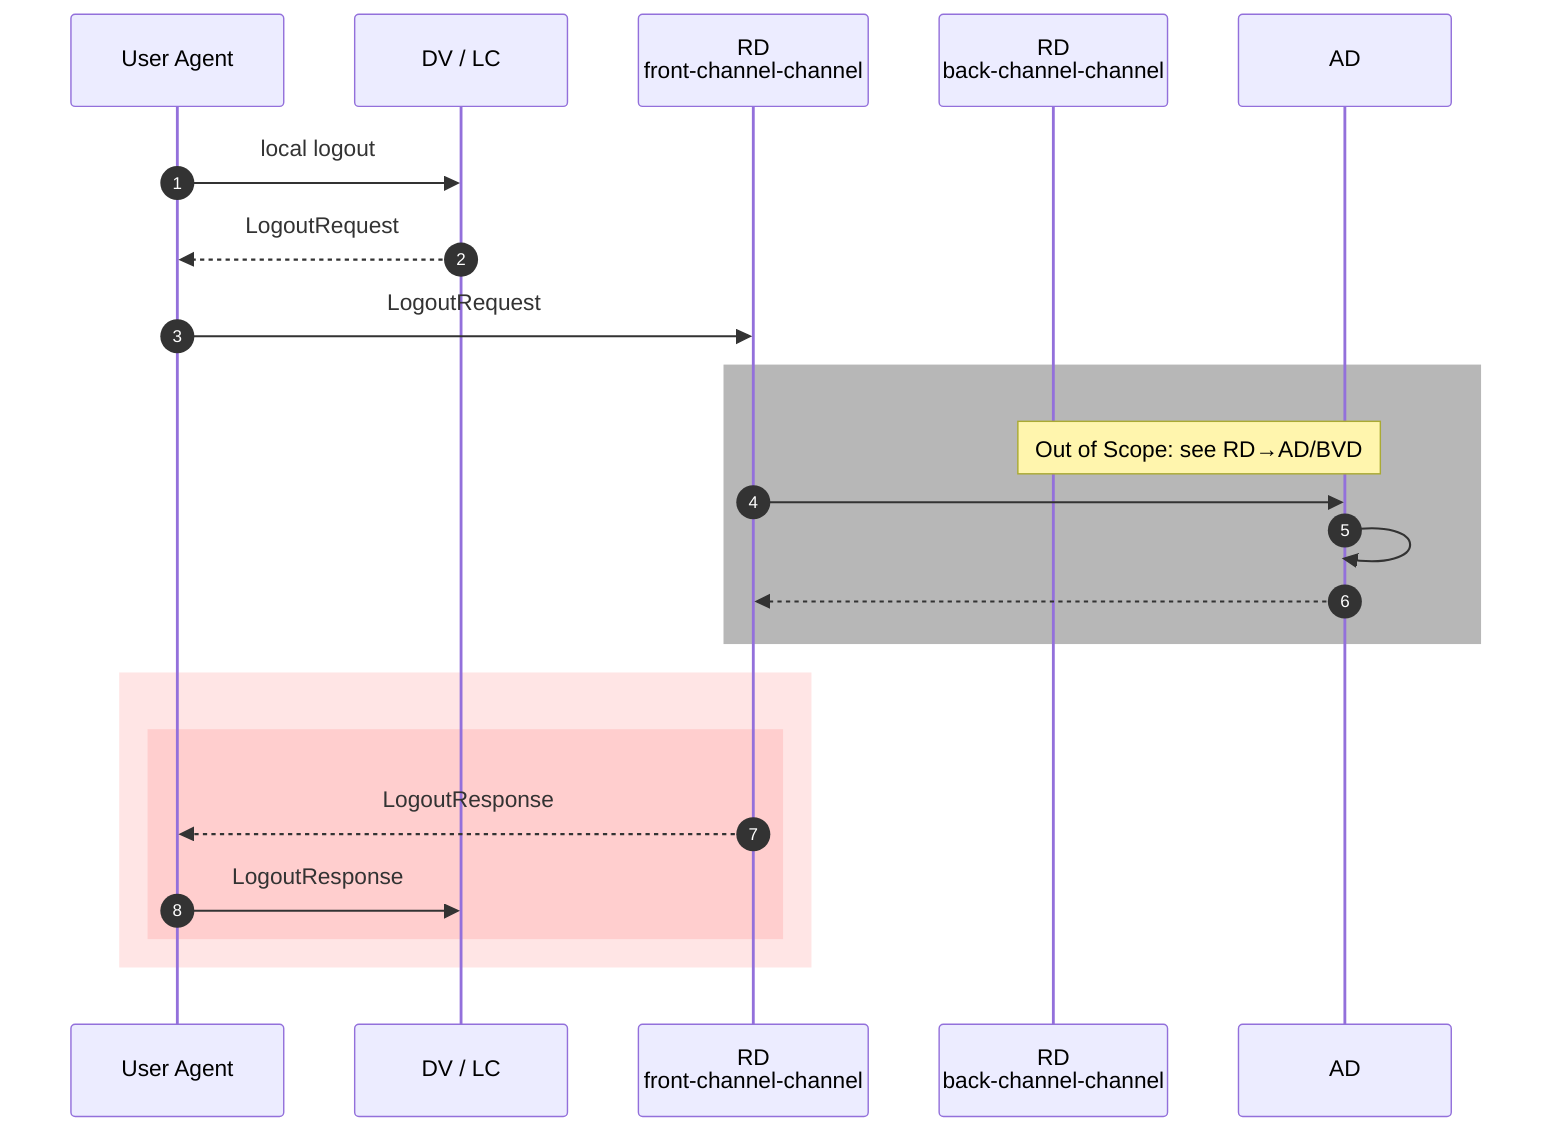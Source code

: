 %%{init: {
    "themeVariables": {"fontSize": "24px"},
    "sequence": {"boxMargin": 20}
}}%%
sequenceDiagram
autonumber
participant A as User Agent
participant B as DV / LC
participant C as RD <br /> front-channel-channel
participant D as RD <br /> back-channel-channel
participant E as AD
A->>B: local logout
B-->>A: LogoutRequest
A->>C: LogoutRequest
rect rgba(75, 75, 75,.4)
    Note over D,E:  Out of Scope: see RD#8594;AD/BVD
    C->>E:
    E->>E:
    E-->>C:
end
rect rgba(255,0,0,.1)
rect rgba(255,0,0,.1)
    C-->>A: LogoutResponse
    A->>B: LogoutResponse
end
end